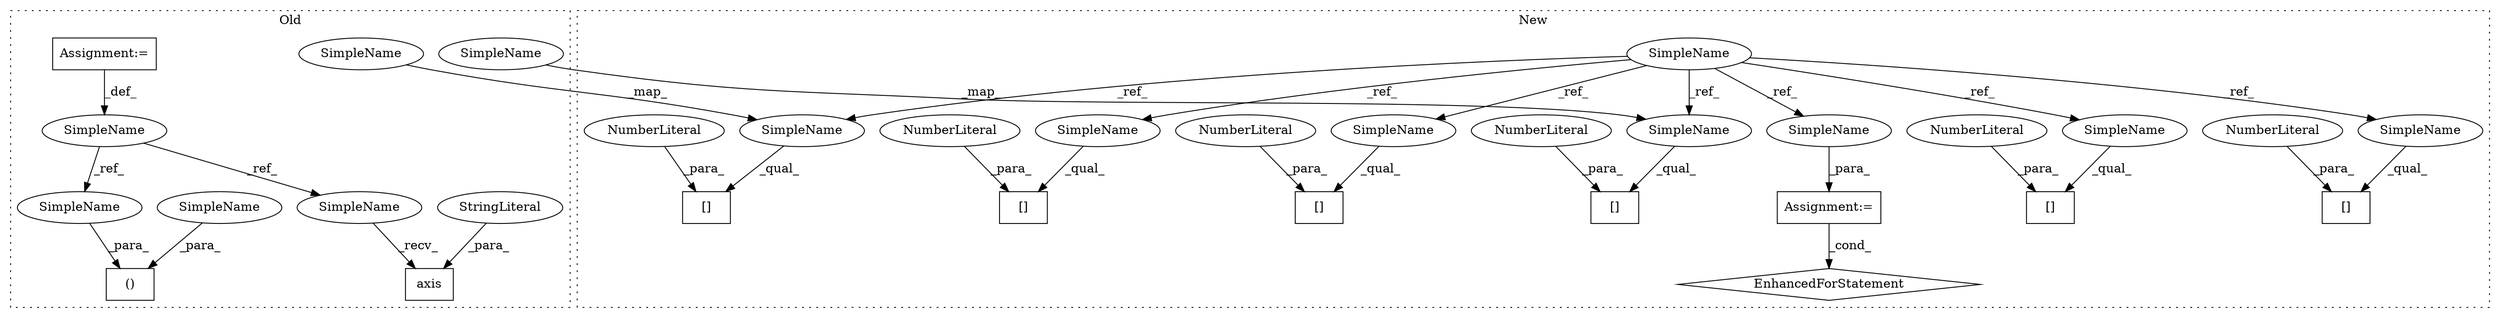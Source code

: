 digraph G {
subgraph cluster0 {
1 [label="axis" a="32" s="3432,3442" l="5,1" shape="box"];
3 [label="StringLiteral" a="45" s="3437" l="5" shape="ellipse"];
5 [label="SimpleName" a="42" s="532" l="3" shape="ellipse"];
6 [label="()" a="106" s="692" l="19" shape="box"];
20 [label="Assignment:=" a="7" s="532" l="3" shape="box"];
21 [label="SimpleName" a="42" s="692" l="3" shape="ellipse"];
22 [label="SimpleName" a="42" s="3428" l="3" shape="ellipse"];
30 [label="SimpleName" a="42" s="1228" l="3" shape="ellipse"];
31 [label="SimpleName" a="42" s="708" l="3" shape="ellipse"];
32 [label="SimpleName" a="42" s="1327" l="3" shape="ellipse"];
label = "Old";
style="dotted";
}
subgraph cluster1 {
2 [label="[]" a="2" s="3480,3486" l="5,1" shape="box"];
4 [label="NumberLiteral" a="34" s="3485" l="1" shape="ellipse"];
7 [label="SimpleName" a="42" s="366" l="4" shape="ellipse"];
8 [label="[]" a="2" s="1081,1087" l="5,1" shape="box"];
9 [label="NumberLiteral" a="34" s="1086" l="1" shape="ellipse"];
10 [label="[]" a="2" s="725,731" l="5,1" shape="box"];
11 [label="NumberLiteral" a="34" s="730" l="1" shape="ellipse"];
12 [label="[]" a="2" s="1012,1018" l="5,1" shape="box"];
13 [label="NumberLiteral" a="34" s="1017" l="1" shape="ellipse"];
14 [label="Assignment:=" a="7" s="3591,3656" l="53,2" shape="box"];
15 [label="EnhancedForStatement" a="70" s="3591,3656" l="53,2" shape="diamond"];
16 [label="[]" a="2" s="788,794" l="5,1" shape="box"];
17 [label="NumberLiteral" a="34" s="793" l="1" shape="ellipse"];
18 [label="[]" a="2" s="1119,1125" l="5,1" shape="box"];
19 [label="NumberLiteral" a="34" s="1124" l="1" shape="ellipse"];
23 [label="SimpleName" a="42" s="725" l="4" shape="ellipse"];
24 [label="SimpleName" a="42" s="3652" l="4" shape="ellipse"];
25 [label="SimpleName" a="42" s="1012" l="4" shape="ellipse"];
26 [label="SimpleName" a="42" s="3480" l="4" shape="ellipse"];
27 [label="SimpleName" a="42" s="1119" l="4" shape="ellipse"];
28 [label="SimpleName" a="42" s="1081" l="4" shape="ellipse"];
29 [label="SimpleName" a="42" s="788" l="4" shape="ellipse"];
label = "New";
style="dotted";
}
3 -> 1 [label="_para_"];
4 -> 2 [label="_para_"];
5 -> 21 [label="_ref_"];
5 -> 22 [label="_ref_"];
7 -> 24 [label="_ref_"];
7 -> 27 [label="_ref_"];
7 -> 28 [label="_ref_"];
7 -> 23 [label="_ref_"];
7 -> 26 [label="_ref_"];
7 -> 25 [label="_ref_"];
7 -> 29 [label="_ref_"];
9 -> 8 [label="_para_"];
11 -> 10 [label="_para_"];
13 -> 12 [label="_para_"];
14 -> 15 [label="_cond_"];
17 -> 16 [label="_para_"];
19 -> 18 [label="_para_"];
20 -> 5 [label="_def_"];
21 -> 6 [label="_para_"];
22 -> 1 [label="_recv_"];
23 -> 10 [label="_qual_"];
24 -> 14 [label="_para_"];
25 -> 12 [label="_qual_"];
26 -> 2 [label="_qual_"];
27 -> 18 [label="_qual_"];
28 -> 8 [label="_qual_"];
29 -> 16 [label="_qual_"];
30 -> 27 [label="_map_"];
31 -> 6 [label="_para_"];
32 -> 29 [label="_map_"];
}